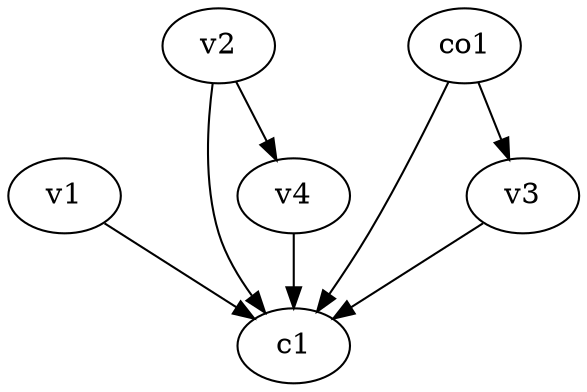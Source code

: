strict digraph  {
c1;
v1;
v2;
v3;
v4;
co1;
v1 -> c1  [weight=1];
v2 -> c1  [weight=1];
v2 -> v4  [weight=1];
v3 -> c1  [weight=1];
v4 -> c1  [weight=1];
co1 -> c1  [weight=1];
co1 -> v3  [weight=1];
}
